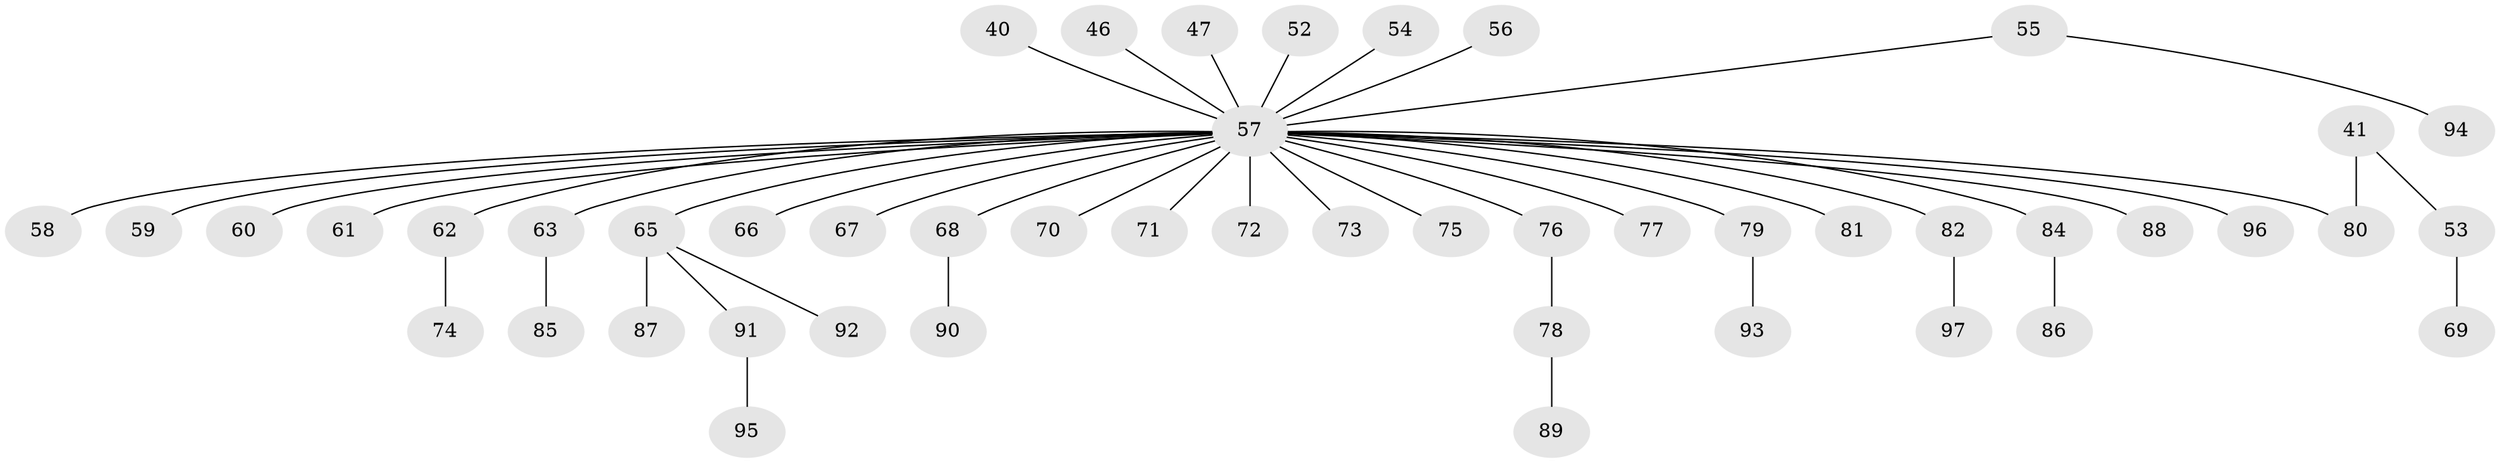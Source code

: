 // original degree distribution, {9: 0.010309278350515464, 4: 0.05154639175257732, 3: 0.17525773195876287, 1: 0.4329896907216495, 2: 0.30927835051546393, 5: 0.020618556701030927}
// Generated by graph-tools (version 1.1) at 2025/53/03/09/25 04:53:54]
// undirected, 48 vertices, 47 edges
graph export_dot {
graph [start="1"]
  node [color=gray90,style=filled];
  40;
  41;
  46;
  47;
  52;
  53;
  54;
  55;
  56;
  57 [super="+28+43+29+14+31+30+35+18+32+20+50+34+25+45+39+44+49+36+48"];
  58;
  59;
  60;
  61;
  62;
  63;
  65 [super="+64"];
  66;
  67;
  68 [super="+51"];
  69;
  70;
  71;
  72 [super="+27"];
  73;
  74;
  75;
  76;
  77;
  78;
  79;
  80 [super="+37"];
  81;
  82;
  84 [super="+83"];
  85;
  86;
  87;
  88;
  89;
  90;
  91;
  92;
  93;
  94;
  95;
  96;
  97;
  40 -- 57;
  41 -- 53;
  41 -- 80;
  46 -- 57;
  47 -- 57;
  52 -- 57;
  53 -- 69;
  54 -- 57;
  55 -- 94;
  55 -- 57;
  56 -- 57;
  57 -- 77;
  57 -- 66;
  57 -- 75;
  57 -- 61;
  57 -- 76;
  57 -- 88;
  57 -- 79;
  57 -- 58;
  57 -- 80;
  57 -- 71;
  57 -- 84;
  57 -- 60;
  57 -- 63;
  57 -- 96;
  57 -- 81;
  57 -- 68;
  57 -- 70;
  57 -- 62;
  57 -- 72;
  57 -- 65;
  57 -- 73;
  57 -- 67;
  57 -- 82;
  57 -- 59;
  62 -- 74;
  63 -- 85;
  65 -- 87;
  65 -- 91;
  65 -- 92;
  68 -- 90;
  76 -- 78;
  78 -- 89;
  79 -- 93;
  82 -- 97;
  84 -- 86;
  91 -- 95;
}
